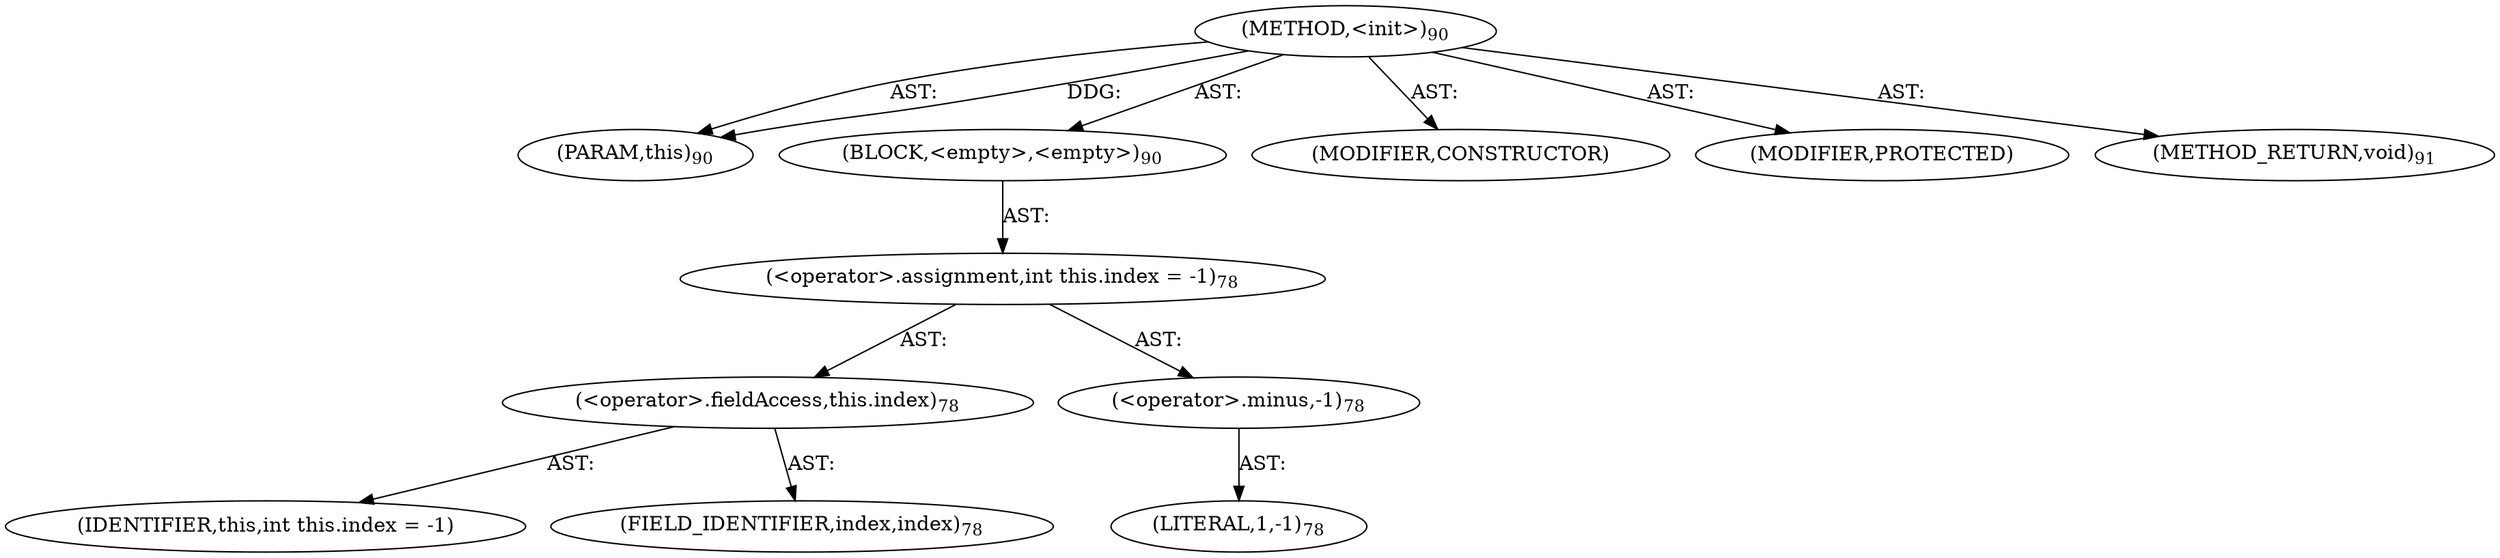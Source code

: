 digraph "&lt;init&gt;" {  
"111669149697" [label = <(METHOD,&lt;init&gt;)<SUB>90</SUB>> ]
"115964116997" [label = <(PARAM,this)<SUB>90</SUB>> ]
"25769803777" [label = <(BLOCK,&lt;empty&gt;,&lt;empty&gt;)<SUB>90</SUB>> ]
"30064771072" [label = <(&lt;operator&gt;.assignment,int this.index = -1)<SUB>78</SUB>> ]
"30064771073" [label = <(&lt;operator&gt;.fieldAccess,this.index)<SUB>78</SUB>> ]
"68719476742" [label = <(IDENTIFIER,this,int this.index = -1)> ]
"55834574848" [label = <(FIELD_IDENTIFIER,index,index)<SUB>78</SUB>> ]
"30064771074" [label = <(&lt;operator&gt;.minus,-1)<SUB>78</SUB>> ]
"90194313216" [label = <(LITERAL,1,-1)<SUB>78</SUB>> ]
"133143986181" [label = <(MODIFIER,CONSTRUCTOR)> ]
"133143986182" [label = <(MODIFIER,PROTECTED)> ]
"128849018881" [label = <(METHOD_RETURN,void)<SUB>91</SUB>> ]
  "111669149697" -> "115964116997"  [ label = "AST: "] 
  "111669149697" -> "25769803777"  [ label = "AST: "] 
  "111669149697" -> "133143986181"  [ label = "AST: "] 
  "111669149697" -> "133143986182"  [ label = "AST: "] 
  "111669149697" -> "128849018881"  [ label = "AST: "] 
  "25769803777" -> "30064771072"  [ label = "AST: "] 
  "30064771072" -> "30064771073"  [ label = "AST: "] 
  "30064771072" -> "30064771074"  [ label = "AST: "] 
  "30064771073" -> "68719476742"  [ label = "AST: "] 
  "30064771073" -> "55834574848"  [ label = "AST: "] 
  "30064771074" -> "90194313216"  [ label = "AST: "] 
  "111669149697" -> "115964116997"  [ label = "DDG: "] 
}
